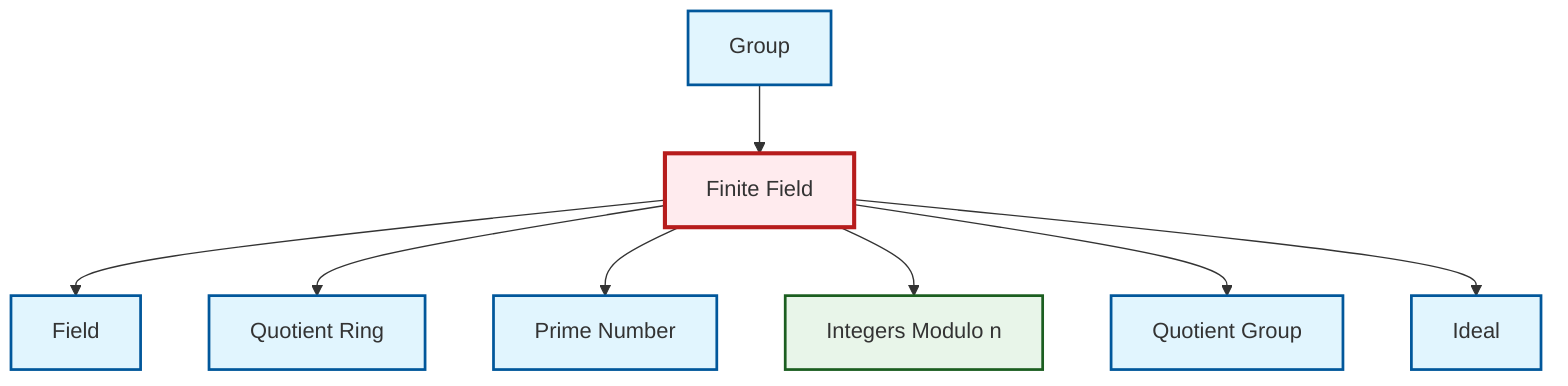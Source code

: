 graph TD
    classDef definition fill:#e1f5fe,stroke:#01579b,stroke-width:2px
    classDef theorem fill:#f3e5f5,stroke:#4a148c,stroke-width:2px
    classDef axiom fill:#fff3e0,stroke:#e65100,stroke-width:2px
    classDef example fill:#e8f5e9,stroke:#1b5e20,stroke-width:2px
    classDef current fill:#ffebee,stroke:#b71c1c,stroke-width:3px
    def-quotient-ring["Quotient Ring"]:::definition
    def-group["Group"]:::definition
    def-ideal["Ideal"]:::definition
    ex-quotient-integers-mod-n["Integers Modulo n"]:::example
    def-quotient-group["Quotient Group"]:::definition
    ex-finite-field["Finite Field"]:::example
    def-field["Field"]:::definition
    def-prime["Prime Number"]:::definition
    ex-finite-field --> def-field
    ex-finite-field --> def-quotient-ring
    ex-finite-field --> def-prime
    ex-finite-field --> ex-quotient-integers-mod-n
    ex-finite-field --> def-quotient-group
    ex-finite-field --> def-ideal
    def-group --> ex-finite-field
    class ex-finite-field current